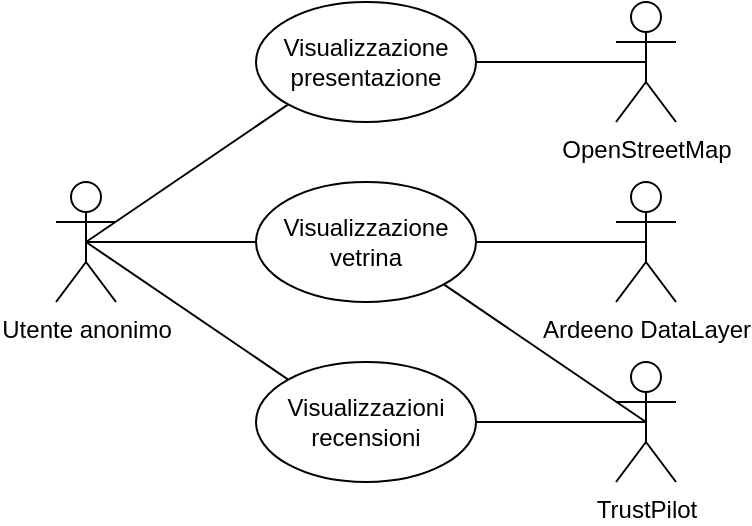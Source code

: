 <mxfile version="20.3.0" type="device"><diagram id="FJer3ohTPJehvUIzKNW3" name="Pagina-1"><mxGraphModel dx="2692" dy="1855" grid="1" gridSize="10" guides="1" tooltips="1" connect="1" arrows="1" fold="1" page="1" pageScale="1" pageWidth="827" pageHeight="1169" math="0" shadow="0"><root><mxCell id="0"/><mxCell id="1" parent="0"/><mxCell id="c4h-Qlw2WW2lcQZQjldT-2" style="rounded=0;orthogonalLoop=1;jettySize=auto;html=1;entryX=0;entryY=1;entryDx=0;entryDy=0;strokeColor=default;startArrow=none;startFill=0;jumpStyle=none;strokeWidth=1;endArrow=none;endFill=0;exitX=0.5;exitY=0.5;exitDx=0;exitDy=0;exitPerimeter=0;" parent="1" source="ri29m-2FQ_oZue2dBvNt-1" target="ri29m-2FQ_oZue2dBvNt-7" edge="1"><mxGeometry relative="1" as="geometry"/></mxCell><mxCell id="c4h-Qlw2WW2lcQZQjldT-5" style="rounded=0;jumpStyle=none;orthogonalLoop=1;jettySize=auto;html=1;strokeColor=default;strokeWidth=1;startArrow=none;startFill=0;endArrow=none;endFill=0;exitX=0.5;exitY=0.5;exitDx=0;exitDy=0;exitPerimeter=0;entryX=0;entryY=0.5;entryDx=0;entryDy=0;" parent="1" source="ri29m-2FQ_oZue2dBvNt-1" target="c4h-Qlw2WW2lcQZQjldT-22" edge="1"><mxGeometry relative="1" as="geometry"><mxPoint x="-1500" y="-950" as="targetPoint"/></mxGeometry></mxCell><mxCell id="c4h-Qlw2WW2lcQZQjldT-29" style="rounded=0;jumpStyle=none;orthogonalLoop=1;jettySize=auto;html=1;strokeColor=default;strokeWidth=1;startArrow=none;startFill=0;endArrow=none;endFill=0;entryX=0;entryY=0;entryDx=0;entryDy=0;exitX=0.5;exitY=0.5;exitDx=0;exitDy=0;exitPerimeter=0;" parent="1" source="ri29m-2FQ_oZue2dBvNt-1" target="c4h-Qlw2WW2lcQZQjldT-30" edge="1"><mxGeometry relative="1" as="geometry"><mxPoint x="-1590" y="-760" as="targetPoint"/></mxGeometry></mxCell><mxCell id="ri29m-2FQ_oZue2dBvNt-1" value="Utente anonimo" style="shape=umlActor;verticalLabelPosition=bottom;verticalAlign=top;html=1;outlineConnect=0;" parent="1" vertex="1"><mxGeometry x="-1600" y="-990" width="30" height="60" as="geometry"/></mxCell><mxCell id="ri29m-2FQ_oZue2dBvNt-7" value="Visualizzazione presentazione" style="ellipse;whiteSpace=wrap;html=1;" parent="1" vertex="1"><mxGeometry x="-1500" y="-1080" width="110" height="60" as="geometry"/></mxCell><mxCell id="c4h-Qlw2WW2lcQZQjldT-4" style="rounded=0;jumpStyle=none;orthogonalLoop=1;jettySize=auto;html=1;strokeColor=default;strokeWidth=1;startArrow=none;startFill=0;endArrow=none;endFill=0;exitX=0.5;exitY=0.5;exitDx=0;exitDy=0;exitPerimeter=0;entryX=1;entryY=0.5;entryDx=0;entryDy=0;" parent="1" source="c4h-Qlw2WW2lcQZQjldT-3" target="ri29m-2FQ_oZue2dBvNt-7" edge="1"><mxGeometry relative="1" as="geometry"><mxPoint x="-1120.0" y="-1100" as="targetPoint"/></mxGeometry></mxCell><mxCell id="c4h-Qlw2WW2lcQZQjldT-3" value="OpenStreetMap" style="shape=umlActor;verticalLabelPosition=bottom;verticalAlign=top;html=1;outlineConnect=0;" parent="1" vertex="1"><mxGeometry x="-1320" y="-1080" width="30" height="60" as="geometry"/></mxCell><mxCell id="c4h-Qlw2WW2lcQZQjldT-13" value="Ardeeno DataLayer" style="shape=umlActor;verticalLabelPosition=bottom;verticalAlign=top;html=1;outlineConnect=0;" parent="1" vertex="1"><mxGeometry x="-1320" y="-990" width="30" height="60" as="geometry"/></mxCell><mxCell id="ZxXtld-UxW88AU5Gy8sY-2" style="rounded=0;orthogonalLoop=1;jettySize=auto;html=1;entryX=0.5;entryY=0.5;entryDx=0;entryDy=0;entryPerimeter=0;endArrow=none;endFill=0;exitX=1;exitY=0.5;exitDx=0;exitDy=0;" parent="1" source="c4h-Qlw2WW2lcQZQjldT-22" target="c4h-Qlw2WW2lcQZQjldT-13" edge="1"><mxGeometry relative="1" as="geometry"/></mxCell><mxCell id="c4h-Qlw2WW2lcQZQjldT-22" value="Visualizzazione vetrina" style="ellipse;whiteSpace=wrap;html=1;" parent="1" vertex="1"><mxGeometry x="-1500" y="-990" width="110" height="60" as="geometry"/></mxCell><mxCell id="c4h-Qlw2WW2lcQZQjldT-33" style="rounded=0;jumpStyle=none;orthogonalLoop=1;jettySize=auto;html=1;strokeColor=default;strokeWidth=1;startArrow=none;startFill=0;endArrow=none;endFill=0;entryX=0.5;entryY=0.5;entryDx=0;entryDy=0;entryPerimeter=0;exitX=1;exitY=0.5;exitDx=0;exitDy=0;" parent="1" source="c4h-Qlw2WW2lcQZQjldT-30" target="c4h-Qlw2WW2lcQZQjldT-34" edge="1"><mxGeometry relative="1" as="geometry"><mxPoint x="-1320" y="-790" as="targetPoint"/></mxGeometry></mxCell><mxCell id="c4h-Qlw2WW2lcQZQjldT-30" value="Visualizzazioni recensioni" style="ellipse;whiteSpace=wrap;html=1;" parent="1" vertex="1"><mxGeometry x="-1500" y="-900" width="110" height="60" as="geometry"/></mxCell><mxCell id="c4h-Qlw2WW2lcQZQjldT-34" value="TrustPilot" style="shape=umlActor;verticalLabelPosition=bottom;verticalAlign=top;html=1;outlineConnect=0;" parent="1" vertex="1"><mxGeometry x="-1320" y="-900" width="30" height="60" as="geometry"/></mxCell><mxCell id="c4h-Qlw2WW2lcQZQjldT-43" style="rounded=0;jumpStyle=none;orthogonalLoop=1;jettySize=auto;html=1;entryX=0.5;entryY=0.5;entryDx=0;entryDy=0;entryPerimeter=0;strokeColor=default;strokeWidth=1;startArrow=none;startFill=0;endArrow=none;endFill=0;exitX=1;exitY=1;exitDx=0;exitDy=0;" parent="1" source="c4h-Qlw2WW2lcQZQjldT-22" target="c4h-Qlw2WW2lcQZQjldT-34" edge="1"><mxGeometry relative="1" as="geometry"><mxPoint x="-1222.426" y="-871.716" as="sourcePoint"/></mxGeometry></mxCell></root></mxGraphModel></diagram></mxfile>